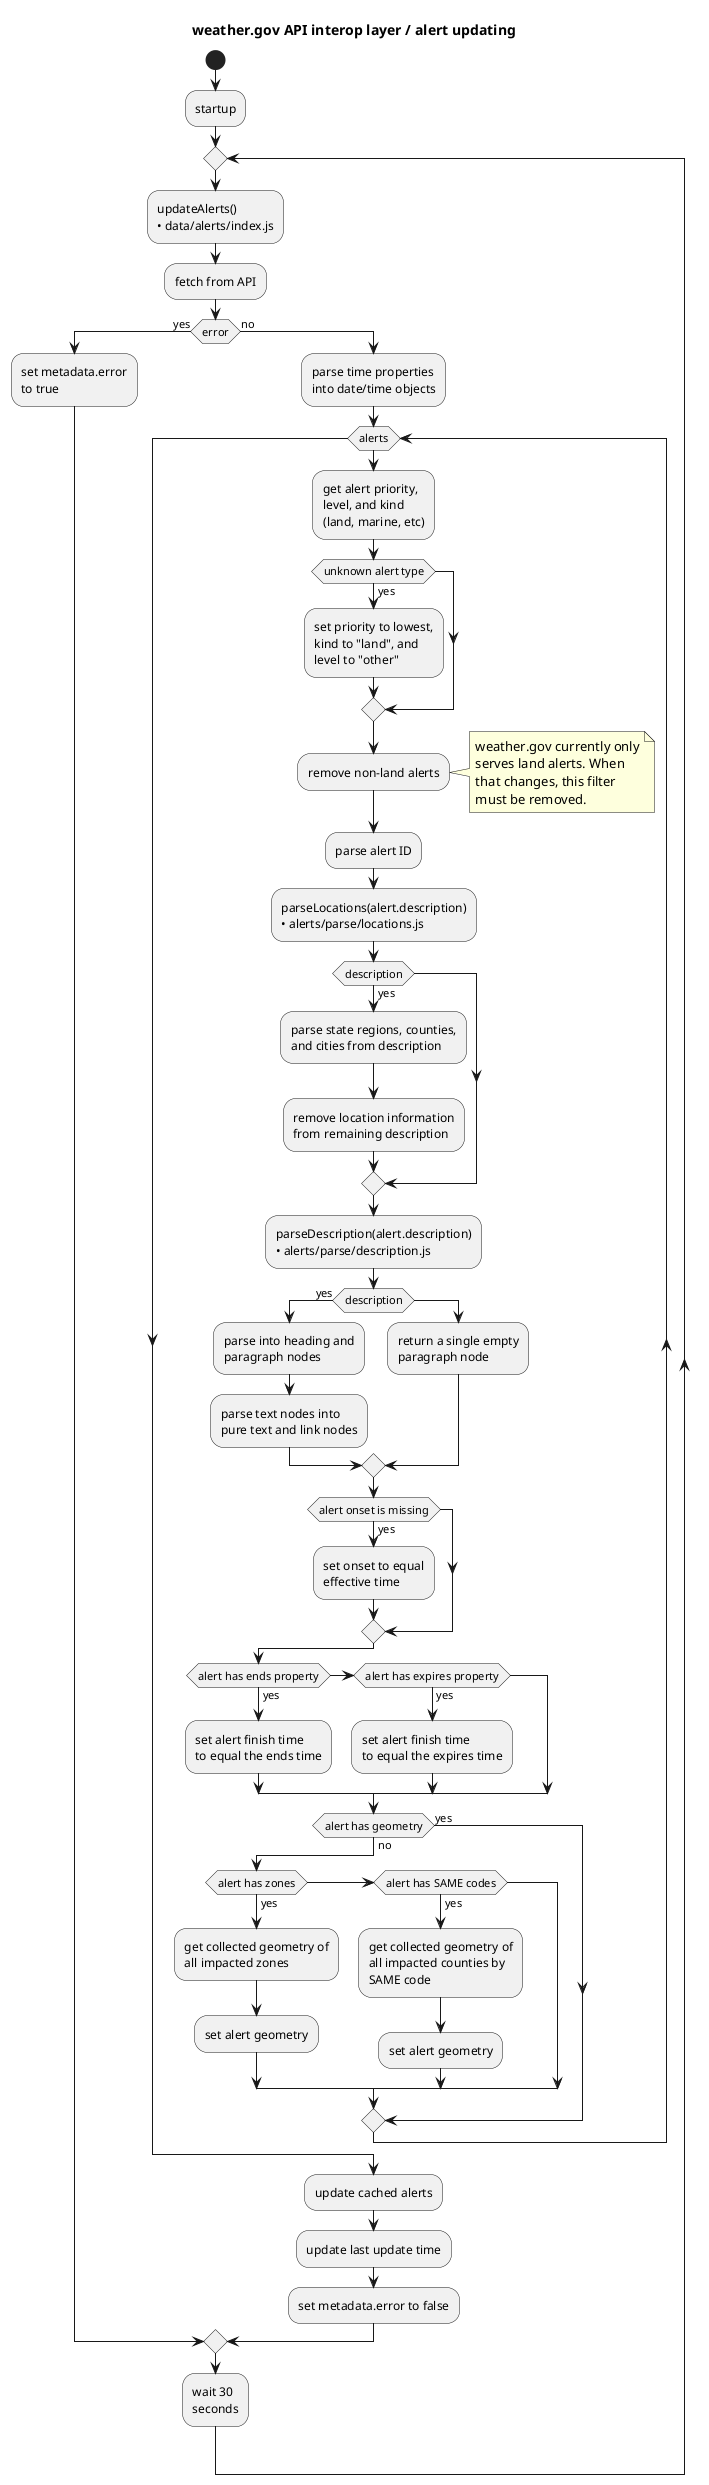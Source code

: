@startuml weather.gov API interop layer / alerts updating
title weather.gov API interop layer / alert updating

start

:startup;

repeat
  :updateAlerts()
  • data/alerts/index.js;

  :fetch from API;

  if(error) then (yes)
    :set metadata.error
    to true;
  else (no)
    :parse time properties
    into date/time objects;

    while(alerts)
      :get alert priority,
      level, and kind
      (land, marine, etc);

      if(unknown alert type) then (yes)
        :set priority to lowest,
        kind to "land", and
        level to "other";
      endif

      :remove non-land alerts;
      note right
        weather.gov currently only
        serves land alerts. When
        that changes, this filter
        must be removed.
      end note

      :parse alert ID;

      :parseLocations(alert.description)
      • alerts/parse/locations.js;

      if(description) then (yes)
        :parse state regions, counties,
        and cities from description;

        :remove location information
        from remaining description;
      endif

      :parseDescription(alert.description)
      • alerts/parse/description.js;

      if(description) then (yes)
        :parse into heading and
        paragraph nodes;

        :parse text nodes into
        pure text and link nodes;
      else
        :return a single empty
        paragraph node;
      endif

      if(alert onset is missing) then (yes)
        :set onset to equal
        effective time;
      endif

      if(alert has ends property) then (yes)
        :set alert finish time
        to equal the ends time;
      else if(alert has expires property) then (yes)
        :set alert finish time
        to equal the expires time;
      endif

      if(alert has geometry) then (yes)
      else (no)
        if(alert has zones) then (yes)
          :get collected geometry of
          all impacted zones;

          :set alert geometry;
        else if(alert has SAME codes) then (yes)
          :get collected geometry of
          all impacted counties by
          SAME code;

          :set alert geometry;
        endif
      endif

    endwhile

    :update cached alerts;
    :update last update time;
    :set metadata.error to false;
  endif

  :wait 30
  seconds;


